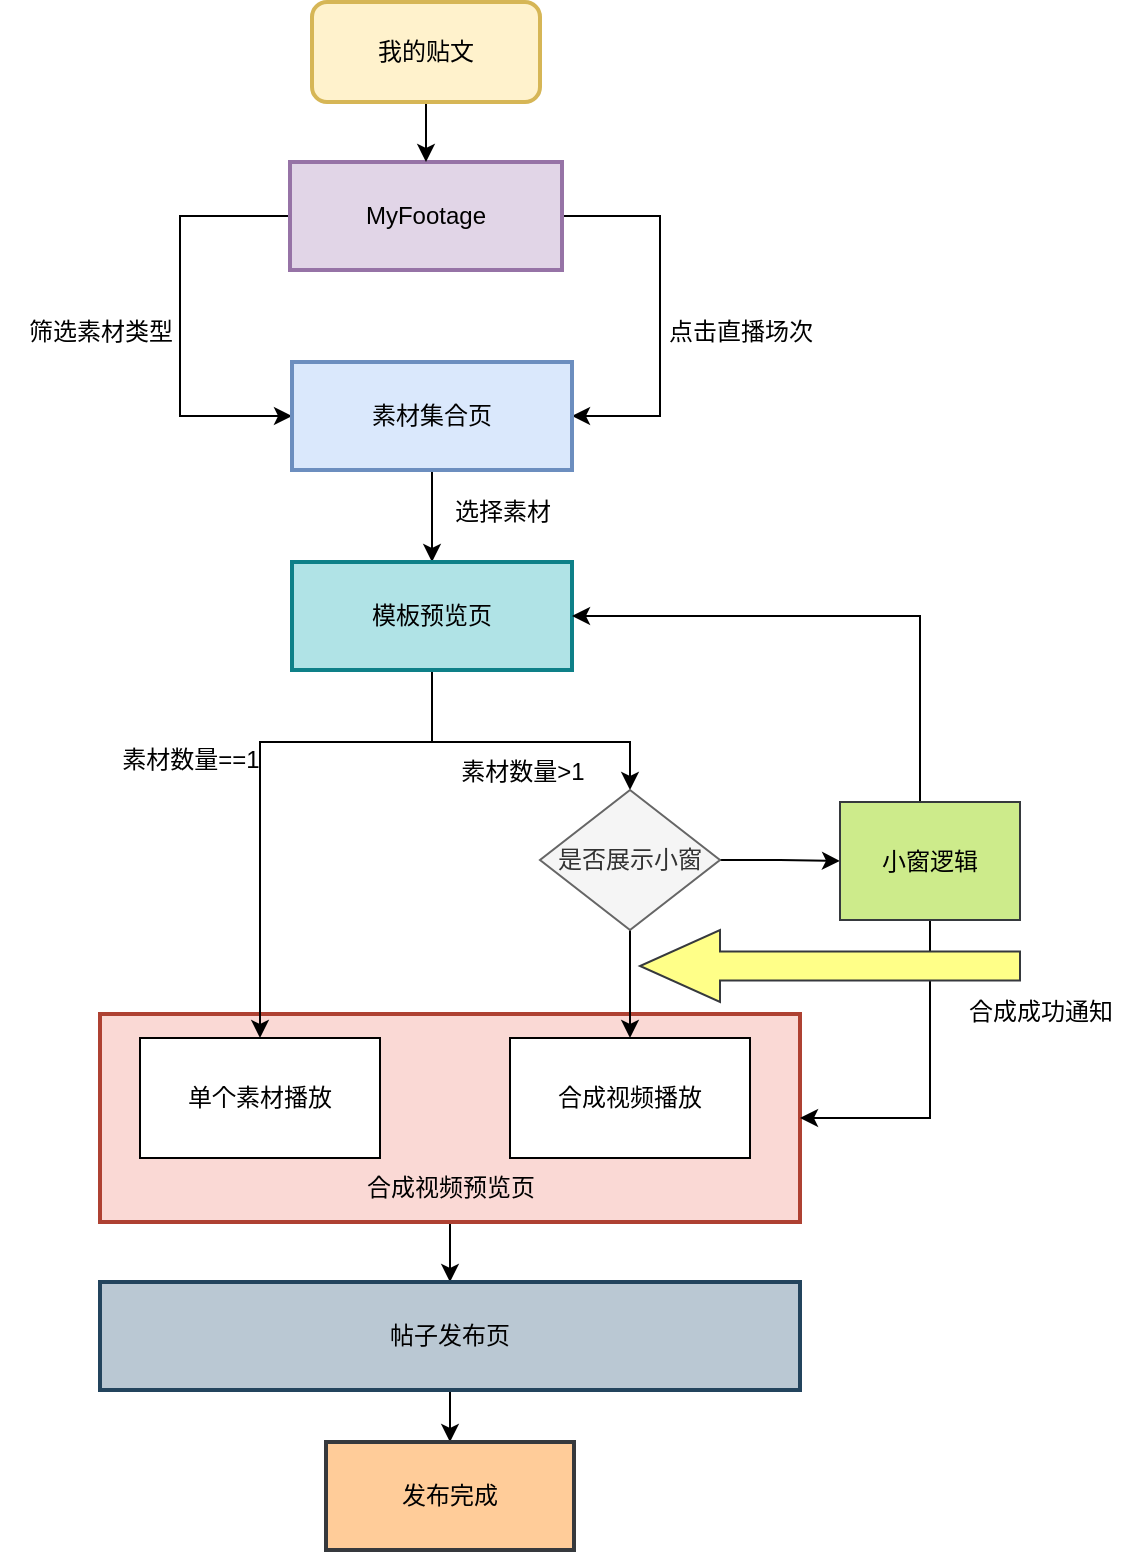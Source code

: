 <mxfile version="27.1.6">
  <diagram name="第 1 页" id="UvjpaZBokncRVDSgqY-v">
    <mxGraphModel dx="1501" dy="1975" grid="1" gridSize="10" guides="1" tooltips="1" connect="1" arrows="1" fold="1" page="1" pageScale="1" pageWidth="827" pageHeight="1169" math="0" shadow="0">
      <root>
        <mxCell id="0" />
        <mxCell id="1" parent="0" />
        <mxCell id="wM81eHvgQhmUPVbfZc3R-40" style="edgeStyle=orthogonalEdgeStyle;rounded=0;orthogonalLoop=1;jettySize=auto;html=1;entryX=0;entryY=0.5;entryDx=0;entryDy=0;" edge="1" parent="1" source="wM81eHvgQhmUPVbfZc3R-22" target="wM81eHvgQhmUPVbfZc3R-23">
          <mxGeometry relative="1" as="geometry">
            <Array as="points">
              <mxPoint x="500" y="67" />
              <mxPoint x="500" y="167" />
            </Array>
          </mxGeometry>
        </mxCell>
        <mxCell id="wM81eHvgQhmUPVbfZc3R-41" style="edgeStyle=orthogonalEdgeStyle;rounded=0;orthogonalLoop=1;jettySize=auto;html=1;entryX=1;entryY=0.5;entryDx=0;entryDy=0;" edge="1" parent="1" source="wM81eHvgQhmUPVbfZc3R-22" target="wM81eHvgQhmUPVbfZc3R-23">
          <mxGeometry relative="1" as="geometry">
            <Array as="points">
              <mxPoint x="740" y="67" />
              <mxPoint x="740" y="167" />
            </Array>
          </mxGeometry>
        </mxCell>
        <mxCell id="wM81eHvgQhmUPVbfZc3R-22" value="MyFootage" style="whiteSpace=wrap;strokeWidth=2;fillColor=#e1d5e7;strokeColor=#9673a6;" vertex="1" parent="1">
          <mxGeometry x="555" y="40" width="136" height="54" as="geometry" />
        </mxCell>
        <mxCell id="wM81eHvgQhmUPVbfZc3R-44" style="edgeStyle=orthogonalEdgeStyle;rounded=0;orthogonalLoop=1;jettySize=auto;html=1;entryX=0.5;entryY=0;entryDx=0;entryDy=0;" edge="1" parent="1" source="wM81eHvgQhmUPVbfZc3R-23" target="wM81eHvgQhmUPVbfZc3R-43">
          <mxGeometry relative="1" as="geometry" />
        </mxCell>
        <mxCell id="wM81eHvgQhmUPVbfZc3R-23" value="素材集合页" style="whiteSpace=wrap;strokeWidth=2;fillColor=#dae8fc;strokeColor=#6c8ebf;" vertex="1" parent="1">
          <mxGeometry x="556" y="140" width="140" height="54" as="geometry" />
        </mxCell>
        <mxCell id="wM81eHvgQhmUPVbfZc3R-80" style="edgeStyle=orthogonalEdgeStyle;rounded=0;orthogonalLoop=1;jettySize=auto;html=1;entryX=0.5;entryY=0;entryDx=0;entryDy=0;" edge="1" parent="1" source="wM81eHvgQhmUPVbfZc3R-25" target="wM81eHvgQhmUPVbfZc3R-26">
          <mxGeometry relative="1" as="geometry" />
        </mxCell>
        <mxCell id="wM81eHvgQhmUPVbfZc3R-25" value="" style="whiteSpace=wrap;strokeWidth=2;fillColor=#fad9d5;strokeColor=#ae4132;" vertex="1" parent="1">
          <mxGeometry x="460" y="466" width="350" height="104" as="geometry" />
        </mxCell>
        <mxCell id="wM81eHvgQhmUPVbfZc3R-64" style="edgeStyle=orthogonalEdgeStyle;rounded=0;orthogonalLoop=1;jettySize=auto;html=1;entryX=0.5;entryY=0;entryDx=0;entryDy=0;" edge="1" parent="1" source="wM81eHvgQhmUPVbfZc3R-26" target="wM81eHvgQhmUPVbfZc3R-27">
          <mxGeometry relative="1" as="geometry" />
        </mxCell>
        <mxCell id="wM81eHvgQhmUPVbfZc3R-26" value="帖子发布页" style="whiteSpace=wrap;strokeWidth=2;fillColor=#bac8d3;strokeColor=#23445d;" vertex="1" parent="1">
          <mxGeometry x="460" y="600" width="350" height="54" as="geometry" />
        </mxCell>
        <mxCell id="wM81eHvgQhmUPVbfZc3R-27" value="发布完成" style="whiteSpace=wrap;strokeWidth=2;fillColor=#ffcc99;strokeColor=#36393d;" vertex="1" parent="1">
          <mxGeometry x="573" y="680" width="124" height="54" as="geometry" />
        </mxCell>
        <mxCell id="wM81eHvgQhmUPVbfZc3R-34" value="筛选素材类型" style="text;html=1;align=center;verticalAlign=middle;resizable=0;points=[];autosize=1;strokeColor=none;fillColor=none;" vertex="1" parent="1">
          <mxGeometry x="410" y="110" width="100" height="30" as="geometry" />
        </mxCell>
        <mxCell id="wM81eHvgQhmUPVbfZc3R-37" value="" style="edgeStyle=orthogonalEdgeStyle;rounded=0;orthogonalLoop=1;jettySize=auto;html=1;" edge="1" parent="1" source="wM81eHvgQhmUPVbfZc3R-35" target="wM81eHvgQhmUPVbfZc3R-22">
          <mxGeometry relative="1" as="geometry" />
        </mxCell>
        <mxCell id="wM81eHvgQhmUPVbfZc3R-35" value="我的贴文" style="rounded=1;whiteSpace=wrap;html=1;strokeWidth=2;fillColor=#fff2cc;strokeColor=#d6b656;" vertex="1" parent="1">
          <mxGeometry x="566" y="-40" width="114" height="50" as="geometry" />
        </mxCell>
        <mxCell id="wM81eHvgQhmUPVbfZc3R-42" value="点击直播场次" style="text;html=1;align=center;verticalAlign=middle;resizable=0;points=[];autosize=1;strokeColor=none;fillColor=none;" vertex="1" parent="1">
          <mxGeometry x="730" y="110" width="100" height="30" as="geometry" />
        </mxCell>
        <mxCell id="wM81eHvgQhmUPVbfZc3R-49" style="edgeStyle=orthogonalEdgeStyle;rounded=0;orthogonalLoop=1;jettySize=auto;html=1;entryX=0.5;entryY=0;entryDx=0;entryDy=0;" edge="1" parent="1" source="wM81eHvgQhmUPVbfZc3R-43" target="wM81eHvgQhmUPVbfZc3R-45">
          <mxGeometry relative="1" as="geometry">
            <Array as="points">
              <mxPoint x="626" y="330" />
              <mxPoint x="540" y="330" />
            </Array>
          </mxGeometry>
        </mxCell>
        <mxCell id="wM81eHvgQhmUPVbfZc3R-72" style="edgeStyle=orthogonalEdgeStyle;rounded=0;orthogonalLoop=1;jettySize=auto;html=1;entryX=0.5;entryY=0;entryDx=0;entryDy=0;" edge="1" parent="1" source="wM81eHvgQhmUPVbfZc3R-43" target="wM81eHvgQhmUPVbfZc3R-70">
          <mxGeometry relative="1" as="geometry">
            <Array as="points">
              <mxPoint x="626" y="330" />
              <mxPoint x="725" y="330" />
            </Array>
          </mxGeometry>
        </mxCell>
        <mxCell id="wM81eHvgQhmUPVbfZc3R-43" value="模板预览页" style="whiteSpace=wrap;strokeWidth=2;fillColor=#b0e3e6;strokeColor=#0e8088;" vertex="1" parent="1">
          <mxGeometry x="556" y="240" width="140" height="54" as="geometry" />
        </mxCell>
        <mxCell id="wM81eHvgQhmUPVbfZc3R-45" value="单个素材播放" style="rounded=0;whiteSpace=wrap;html=1;" vertex="1" parent="1">
          <mxGeometry x="480" y="478" width="120" height="60" as="geometry" />
        </mxCell>
        <mxCell id="wM81eHvgQhmUPVbfZc3R-46" value="合成视频播放" style="rounded=0;whiteSpace=wrap;html=1;" vertex="1" parent="1">
          <mxGeometry x="665" y="478" width="120" height="60" as="geometry" />
        </mxCell>
        <mxCell id="wM81eHvgQhmUPVbfZc3R-48" value="合成视频预览页" style="text;html=1;align=center;verticalAlign=middle;resizable=0;points=[];autosize=1;strokeColor=none;fillColor=none;" vertex="1" parent="1">
          <mxGeometry x="580" y="538" width="110" height="30" as="geometry" />
        </mxCell>
        <mxCell id="wM81eHvgQhmUPVbfZc3R-51" value="素材数量==1" style="text;html=1;align=center;verticalAlign=middle;resizable=0;points=[];autosize=1;strokeColor=none;fillColor=none;" vertex="1" parent="1">
          <mxGeometry x="460" y="324" width="90" height="30" as="geometry" />
        </mxCell>
        <mxCell id="wM81eHvgQhmUPVbfZc3R-52" value="素材数量&amp;gt;1" style="text;html=1;align=center;verticalAlign=middle;resizable=0;points=[];autosize=1;strokeColor=none;fillColor=none;" vertex="1" parent="1">
          <mxGeometry x="626" y="330" width="90" height="30" as="geometry" />
        </mxCell>
        <mxCell id="wM81eHvgQhmUPVbfZc3R-56" value="合成成功通知" style="text;html=1;align=center;verticalAlign=middle;resizable=0;points=[];autosize=1;strokeColor=none;fillColor=none;" vertex="1" parent="1">
          <mxGeometry x="880" y="450" width="100" height="30" as="geometry" />
        </mxCell>
        <mxCell id="wM81eHvgQhmUPVbfZc3R-58" value="选择素材" style="text;html=1;align=center;verticalAlign=middle;resizable=0;points=[];autosize=1;strokeColor=none;fillColor=none;" vertex="1" parent="1">
          <mxGeometry x="626" y="200" width="70" height="30" as="geometry" />
        </mxCell>
        <mxCell id="wM81eHvgQhmUPVbfZc3R-75" style="edgeStyle=orthogonalEdgeStyle;rounded=0;orthogonalLoop=1;jettySize=auto;html=1;entryX=0.5;entryY=0;entryDx=0;entryDy=0;" edge="1" parent="1" source="wM81eHvgQhmUPVbfZc3R-70" target="wM81eHvgQhmUPVbfZc3R-46">
          <mxGeometry relative="1" as="geometry" />
        </mxCell>
        <mxCell id="wM81eHvgQhmUPVbfZc3R-76" style="edgeStyle=orthogonalEdgeStyle;rounded=0;orthogonalLoop=1;jettySize=auto;html=1;entryX=0;entryY=0.5;entryDx=0;entryDy=0;" edge="1" parent="1" source="wM81eHvgQhmUPVbfZc3R-70" target="wM81eHvgQhmUPVbfZc3R-74">
          <mxGeometry relative="1" as="geometry" />
        </mxCell>
        <mxCell id="wM81eHvgQhmUPVbfZc3R-82" style="edgeStyle=orthogonalEdgeStyle;rounded=0;orthogonalLoop=1;jettySize=auto;html=1;" edge="1" parent="1" source="wM81eHvgQhmUPVbfZc3R-74">
          <mxGeometry relative="1" as="geometry">
            <mxPoint x="810" y="518" as="targetPoint" />
            <Array as="points">
              <mxPoint x="875" y="518" />
            </Array>
          </mxGeometry>
        </mxCell>
        <mxCell id="wM81eHvgQhmUPVbfZc3R-70" value="是否展示小窗" style="rhombus;whiteSpace=wrap;html=1;fillColor=#f5f5f5;fontColor=#333333;strokeColor=#666666;" vertex="1" parent="1">
          <mxGeometry x="680" y="354" width="90" height="70" as="geometry" />
        </mxCell>
        <mxCell id="wM81eHvgQhmUPVbfZc3R-81" style="edgeStyle=orthogonalEdgeStyle;rounded=0;orthogonalLoop=1;jettySize=auto;html=1;entryX=1;entryY=0.5;entryDx=0;entryDy=0;" edge="1" parent="1" source="wM81eHvgQhmUPVbfZc3R-74" target="wM81eHvgQhmUPVbfZc3R-43">
          <mxGeometry relative="1" as="geometry">
            <Array as="points">
              <mxPoint x="870" y="267" />
            </Array>
          </mxGeometry>
        </mxCell>
        <mxCell id="wM81eHvgQhmUPVbfZc3R-74" value="小窗逻辑" style="rounded=0;whiteSpace=wrap;html=1;fillColor=#cdeb8b;strokeColor=#36393d;" vertex="1" parent="1">
          <mxGeometry x="830" y="360" width="90" height="59" as="geometry" />
        </mxCell>
        <mxCell id="wM81eHvgQhmUPVbfZc3R-69" value="" style="html=1;shadow=0;dashed=0;align=center;verticalAlign=middle;shape=mxgraph.arrows2.arrow;dy=0.6;dx=40;flipH=1;notch=0;fillColor=#ffff88;strokeColor=#36393d;" vertex="1" parent="1">
          <mxGeometry x="730" y="424" width="190" height="36" as="geometry" />
        </mxCell>
      </root>
    </mxGraphModel>
  </diagram>
</mxfile>
